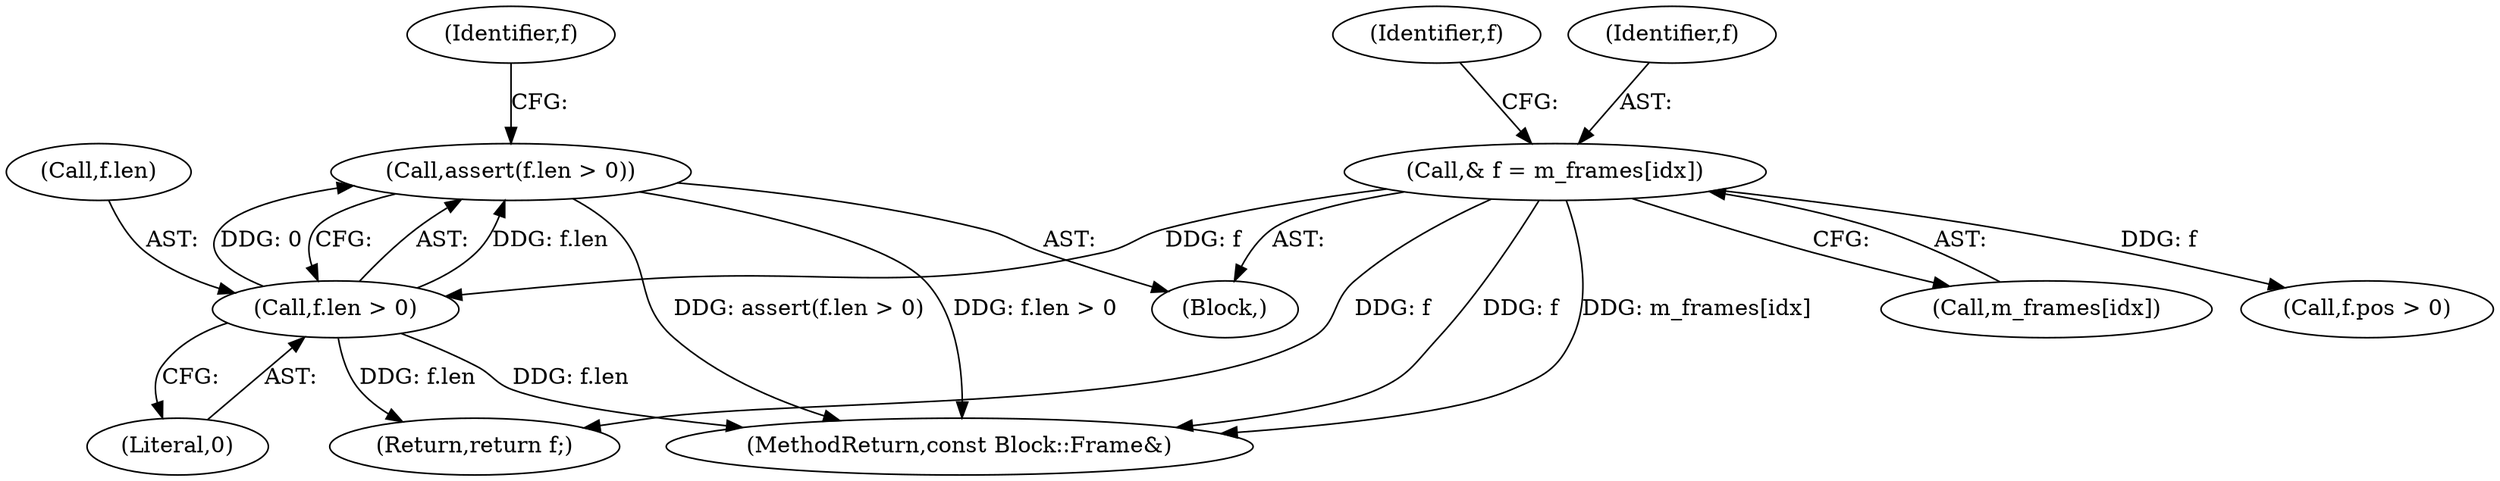 digraph "1_Android_04839626ed859623901ebd3a5fd483982186b59d_86@API" {
"1000123" [label="(Call,assert(f.len > 0))"];
"1000124" [label="(Call,f.len > 0)"];
"1000112" [label="(Call,& f = m_frames[idx])"];
"1000124" [label="(Call,f.len > 0)"];
"1000129" [label="(Return,return f;)"];
"1000131" [label="(MethodReturn,const Block::Frame&)"];
"1000114" [label="(Call,m_frames[idx])"];
"1000125" [label="(Call,f.len)"];
"1000112" [label="(Call,& f = m_frames[idx])"];
"1000128" [label="(Literal,0)"];
"1000113" [label="(Identifier,f)"];
"1000120" [label="(Identifier,f)"];
"1000102" [label="(Block,)"];
"1000118" [label="(Call,f.pos > 0)"];
"1000123" [label="(Call,assert(f.len > 0))"];
"1000130" [label="(Identifier,f)"];
"1000123" -> "1000102"  [label="AST: "];
"1000123" -> "1000124"  [label="CFG: "];
"1000124" -> "1000123"  [label="AST: "];
"1000130" -> "1000123"  [label="CFG: "];
"1000123" -> "1000131"  [label="DDG: assert(f.len > 0)"];
"1000123" -> "1000131"  [label="DDG: f.len > 0"];
"1000124" -> "1000123"  [label="DDG: f.len"];
"1000124" -> "1000123"  [label="DDG: 0"];
"1000124" -> "1000128"  [label="CFG: "];
"1000125" -> "1000124"  [label="AST: "];
"1000128" -> "1000124"  [label="AST: "];
"1000124" -> "1000131"  [label="DDG: f.len"];
"1000112" -> "1000124"  [label="DDG: f"];
"1000124" -> "1000129"  [label="DDG: f.len"];
"1000112" -> "1000102"  [label="AST: "];
"1000112" -> "1000114"  [label="CFG: "];
"1000113" -> "1000112"  [label="AST: "];
"1000114" -> "1000112"  [label="AST: "];
"1000120" -> "1000112"  [label="CFG: "];
"1000112" -> "1000131"  [label="DDG: m_frames[idx]"];
"1000112" -> "1000131"  [label="DDG: f"];
"1000112" -> "1000118"  [label="DDG: f"];
"1000112" -> "1000129"  [label="DDG: f"];
}
